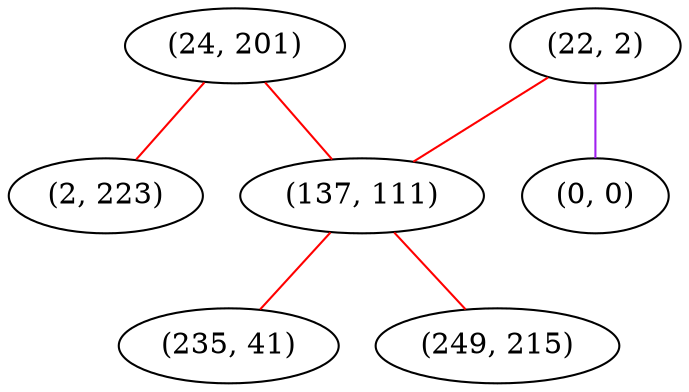 graph "" {
"(24, 201)";
"(22, 2)";
"(137, 111)";
"(2, 223)";
"(235, 41)";
"(0, 0)";
"(249, 215)";
"(24, 201)" -- "(2, 223)"  [color=red, key=0, weight=1];
"(24, 201)" -- "(137, 111)"  [color=red, key=0, weight=1];
"(22, 2)" -- "(0, 0)"  [color=purple, key=0, weight=4];
"(22, 2)" -- "(137, 111)"  [color=red, key=0, weight=1];
"(137, 111)" -- "(235, 41)"  [color=red, key=0, weight=1];
"(137, 111)" -- "(249, 215)"  [color=red, key=0, weight=1];
}
